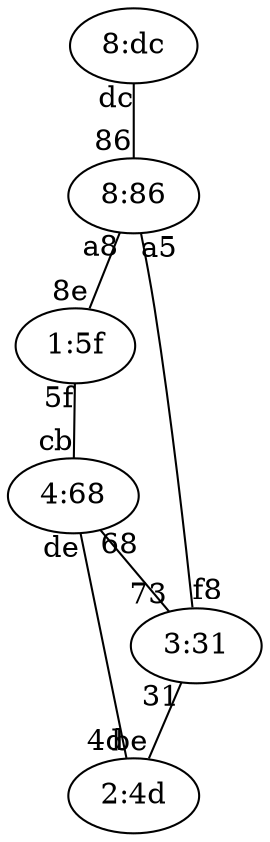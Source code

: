 graph{
	"8:dc" -- "8:86" [headlabel="86", taillabel="dc"]
	"8:86" -- "1:5f" [headlabel="8e", taillabel="a8"]
	"1:5f" -- "4:68" [headlabel="cb", taillabel="5f"]
	"4:68" -- "3:31" [headlabel="73", taillabel="68"]
	"3:31" -- "2:4d" [headlabel="be", taillabel="31"]
	"2:4d" -- "4:68" [headlabel="de", taillabel="4d"]
	"3:31" -- "8:86" [headlabel="a5", taillabel="f8"]
}